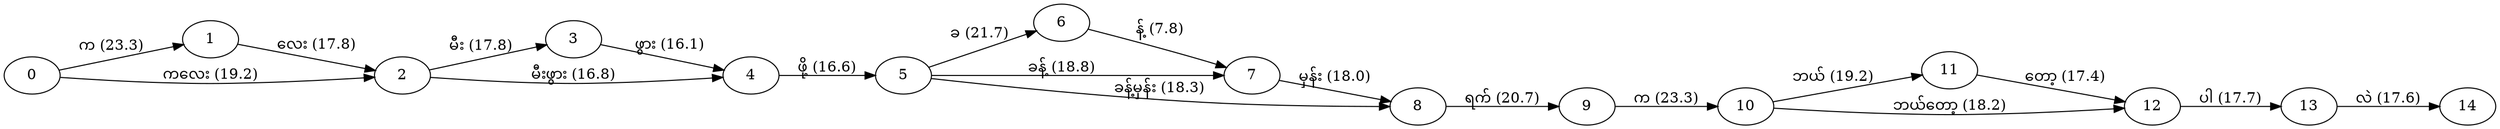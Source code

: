 digraph DAG {
  rankdir=LR;
  0 -> 1 [label="က (23.3)"];
  0 -> 2 [label="ကလေး (19.2)"];
  1 -> 2 [label="လေး (17.8)"];
  2 -> 3 [label="မီး (17.8)"];
  2 -> 4 [label="မီးဖွား (16.8)"];
  3 -> 4 [label="ဖွား (16.1)"];
  4 -> 5 [label="ဖို့ (16.6)"];
  5 -> 6 [label="ခ (21.7)"];
  5 -> 7 [label="ခန့် (18.8)"];
  5 -> 8 [label="ခန့်မှန်း (18.3)"];
  6 -> 7 [label="န့် (7.8)"];
  7 -> 8 [label="မှန်း (18.0)"];
  8 -> 9 [label="ရက် (20.7)"];
  9 -> 10 [label="က (23.3)"];
  10 -> 11 [label="ဘယ် (19.2)"];
  10 -> 12 [label="ဘယ်တော့ (18.2)"];
  11 -> 12 [label="တော့ (17.4)"];
  12 -> 13 [label="ပါ (17.7)"];
  13 -> 14 [label="လဲ (17.6)"];
}